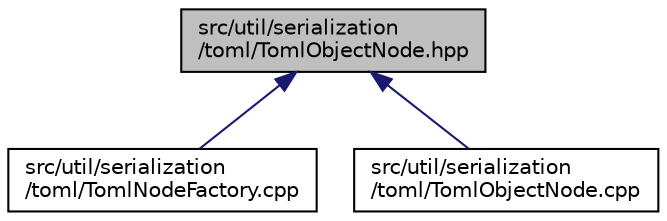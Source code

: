 digraph "src/util/serialization/toml/TomlObjectNode.hpp"
{
 // LATEX_PDF_SIZE
  edge [fontname="Helvetica",fontsize="10",labelfontname="Helvetica",labelfontsize="10"];
  node [fontname="Helvetica",fontsize="10",shape=record];
  Node1 [label="src/util/serialization\l/toml/TomlObjectNode.hpp",height=0.2,width=0.4,color="black", fillcolor="grey75", style="filled", fontcolor="black",tooltip=" "];
  Node1 -> Node2 [dir="back",color="midnightblue",fontsize="10",style="solid",fontname="Helvetica"];
  Node2 [label="src/util/serialization\l/toml/TomlNodeFactory.cpp",height=0.2,width=0.4,color="black", fillcolor="white", style="filled",URL="$_toml_node_factory_8cpp.html",tooltip=" "];
  Node1 -> Node3 [dir="back",color="midnightblue",fontsize="10",style="solid",fontname="Helvetica"];
  Node3 [label="src/util/serialization\l/toml/TomlObjectNode.cpp",height=0.2,width=0.4,color="black", fillcolor="white", style="filled",URL="$_toml_object_node_8cpp.html",tooltip=" "];
}
